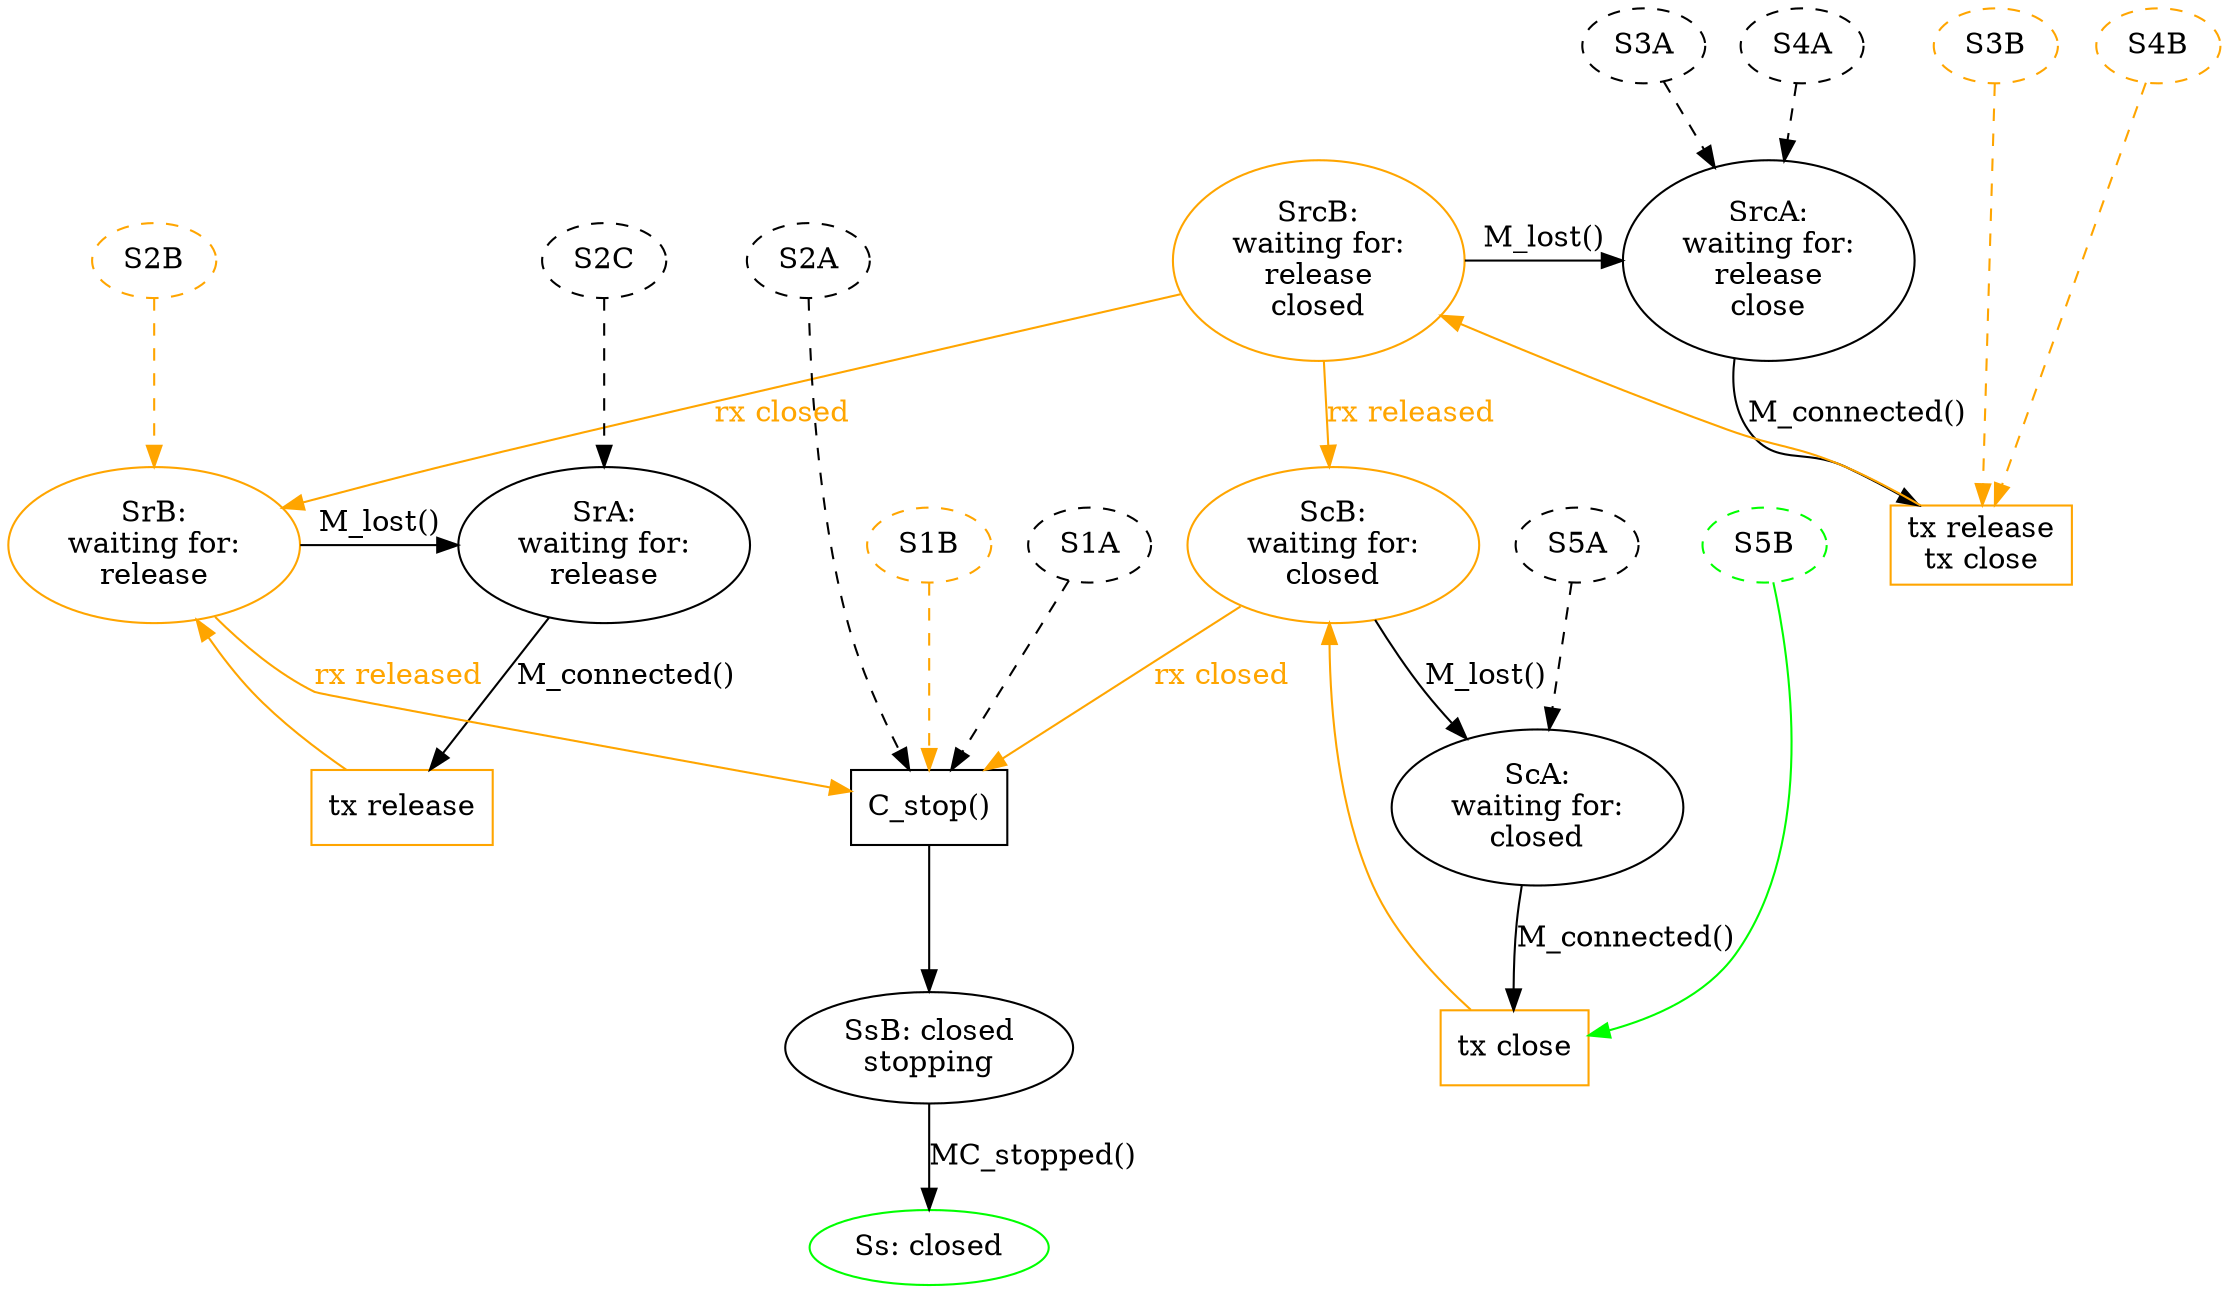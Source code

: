 digraph {
        /* M_close pathways */

        /* All dashed states are from the main Mailbox Machine diagram, and
        all dashed lines indicate M_close() pathways in from those states.
        Within this graph, all M_close() events leave the state unchanged. */

        {rank=same; MC_SrA MC_SrB}
        MC_SrA [label="SrA:\nwaiting for:\nrelease"]
        MC_SrA -> MC_Pr [label="M_connected()"]
        MC_Pr [shape="box" label="tx release" color="orange"]
        MC_Pr -> MC_SrB [color="orange"]
        MC_SrB [label="SrB:\nwaiting for:\nrelease" color="orange"]
        MC_SrB -> MC_SrA [label="M_lost()"]
        MC_SrB -> MC_P_stop [label="rx released" color="orange" fontcolor="orange"]

        /*{rank=same; MC_ScA MC_ScB}*/
        MC_ScA [label="ScA:\nwaiting for:\nclosed"]
        MC_ScA -> MC_Pc [label="M_connected()"]
        MC_Pc [shape="box" label="tx close" color="orange"]
        MC_Pc -> MC_ScB [color="orange"]
        MC_ScB [label="ScB:\nwaiting for:\nclosed" color="orange"]
        MC_ScB -> MC_ScA [label="M_lost()"]
        MC_ScB -> MC_P_stop [label="rx closed" color="orange" fontcolor="orange"]

        {rank=same; MC_SrcA MC_SrcB}
        MC_SrcA [label="SrcA:\nwaiting for:\nrelease\nclose"]
        MC_SrcA -> MC_Prc [label="M_connected()"]
        MC_Prc [shape="box" label="tx release\ntx close" color="orange"]
        MC_Prc -> MC_SrcB [color="orange"]
        MC_SrcB [label="SrcB:\nwaiting for:\nrelease\nclosed" color="orange"]
        MC_SrcB -> MC_SrcA [label="M_lost()"]
        MC_SrcB -> MC_ScB [label="rx released" color="orange" fontcolor="orange"]
        MC_SrcB -> MC_SrB [label="rx closed" color="orange" fontcolor="orange"]


        MC_P_stop [shape="box" label="C_stop()"]
        MC_P_stop -> MC_SsB

        MC_SsB -> MC_Ss [label="MC_stopped()"]
        MC_SsB [label="SsB: closed\nstopping"]

        MC_Ss [label="Ss: closed" color="green"]


        MC_S1A [label="S1A" style="dashed"]
        MC_S1A -> MC_P_stop [style="dashed"]
        MC_S1B [label="S1B" color="orange" style="dashed"]
        MC_S1B -> MC_P_stop [style="dashed" color="orange"]

        {rank=same; MC_S2A MC_S2B MC_S2C}
        MC_S2A [label="S2A" style="dashed"]
        MC_S2A -> MC_P_stop [style="dashed"]
        MC_S2C [label="S2C" style="dashed"]
        MC_S2C -> MC_SrA [style="dashed"]
        MC_S2B [label="S2B" color="orange" style="dashed"]
        MC_S2B -> MC_SrB [color="orange" style="dashed"]

        {rank=same; MC_S3A MC_S4A MC_S3B MC_S4B}
        MC_S3A [label="S3A" style="dashed"]
        MC_S3B [label="S3B" color="orange" style="dashed"]
        MC_S3A -> MC_SrcA [style="dashed"]
        MC_S3B -> MC_Prc [color="orange" style="dashed"]

        MC_S4A [label="S4A" style="dashed"]
        MC_S4B [label="S4B" color="orange" style="dashed"]
        MC_S4A -> MC_SrcA [style="dashed"]
        MC_S4B -> MC_Prc [color="orange" style="dashed"]

        {rank=same; MC_S5A MC_S5B}
        MC_S5A [label="S5A" style="dashed"]
        MC_S5B [label="S5B" color="green" style="dashed"]
        MC_S5A -> MC_ScA [style="dashed"]
        MC_S5B -> MC_Pc [color="green"]

}
